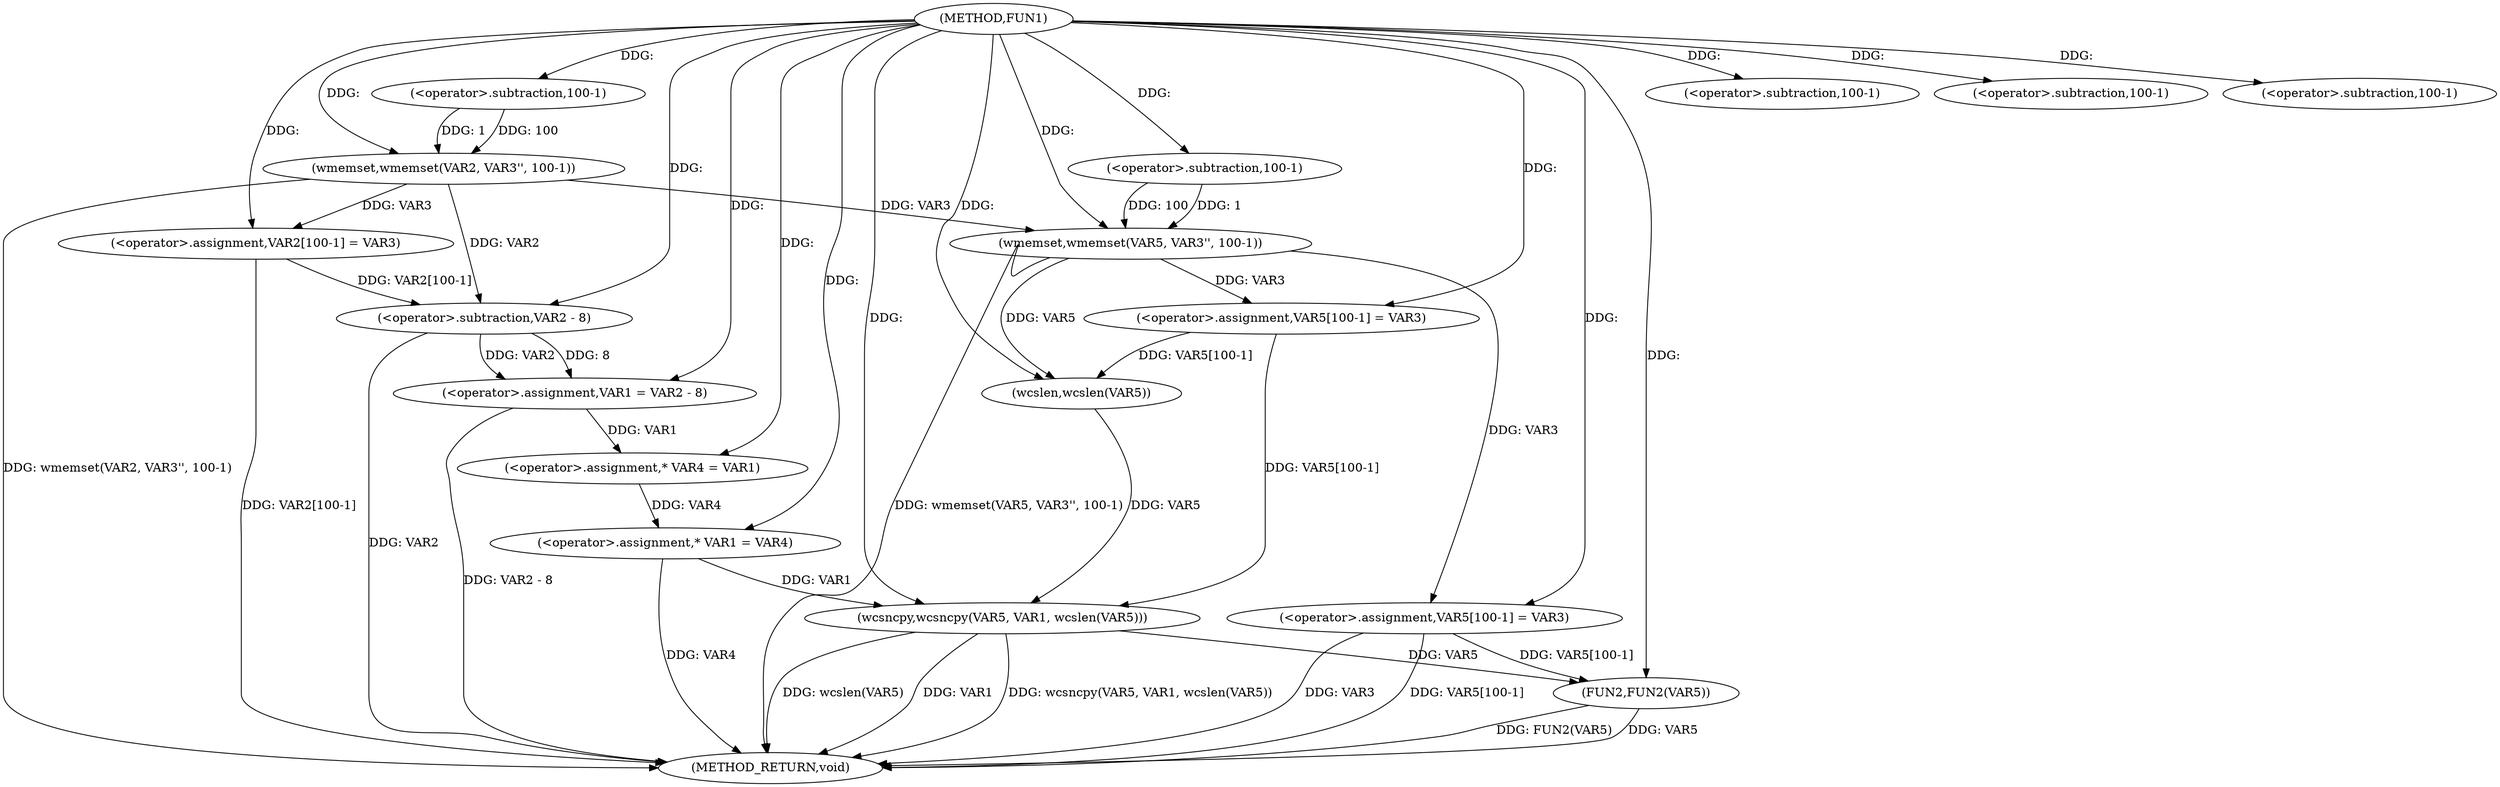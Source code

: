 digraph FUN1 {  
"1000100" [label = "(METHOD,FUN1)" ]
"1000160" [label = "(METHOD_RETURN,void)" ]
"1000104" [label = "(wmemset,wmemset(VAR2, VAR3'', 100-1))" ]
"1000107" [label = "(<operator>.subtraction,100-1)" ]
"1000110" [label = "(<operator>.assignment,VAR2[100-1] = VAR3)" ]
"1000113" [label = "(<operator>.subtraction,100-1)" ]
"1000117" [label = "(<operator>.assignment,VAR1 = VAR2 - 8)" ]
"1000119" [label = "(<operator>.subtraction,VAR2 - 8)" ]
"1000124" [label = "(<operator>.assignment,* VAR4 = VAR1)" ]
"1000128" [label = "(<operator>.assignment,* VAR1 = VAR4)" ]
"1000133" [label = "(wmemset,wmemset(VAR5, VAR3'', 100-1))" ]
"1000136" [label = "(<operator>.subtraction,100-1)" ]
"1000139" [label = "(<operator>.assignment,VAR5[100-1] = VAR3)" ]
"1000142" [label = "(<operator>.subtraction,100-1)" ]
"1000146" [label = "(wcsncpy,wcsncpy(VAR5, VAR1, wcslen(VAR5)))" ]
"1000149" [label = "(wcslen,wcslen(VAR5))" ]
"1000151" [label = "(<operator>.assignment,VAR5[100-1] = VAR3)" ]
"1000154" [label = "(<operator>.subtraction,100-1)" ]
"1000158" [label = "(FUN2,FUN2(VAR5))" ]
  "1000128" -> "1000160"  [ label = "DDG: VAR4"] 
  "1000151" -> "1000160"  [ label = "DDG: VAR3"] 
  "1000104" -> "1000160"  [ label = "DDG: wmemset(VAR2, VAR3'', 100-1)"] 
  "1000151" -> "1000160"  [ label = "DDG: VAR5[100-1]"] 
  "1000158" -> "1000160"  [ label = "DDG: FUN2(VAR5)"] 
  "1000133" -> "1000160"  [ label = "DDG: wmemset(VAR5, VAR3'', 100-1)"] 
  "1000117" -> "1000160"  [ label = "DDG: VAR2 - 8"] 
  "1000146" -> "1000160"  [ label = "DDG: wcsncpy(VAR5, VAR1, wcslen(VAR5))"] 
  "1000110" -> "1000160"  [ label = "DDG: VAR2[100-1]"] 
  "1000158" -> "1000160"  [ label = "DDG: VAR5"] 
  "1000146" -> "1000160"  [ label = "DDG: wcslen(VAR5)"] 
  "1000146" -> "1000160"  [ label = "DDG: VAR1"] 
  "1000119" -> "1000160"  [ label = "DDG: VAR2"] 
  "1000100" -> "1000104"  [ label = "DDG: "] 
  "1000107" -> "1000104"  [ label = "DDG: 100"] 
  "1000107" -> "1000104"  [ label = "DDG: 1"] 
  "1000100" -> "1000107"  [ label = "DDG: "] 
  "1000104" -> "1000110"  [ label = "DDG: VAR3"] 
  "1000100" -> "1000110"  [ label = "DDG: "] 
  "1000100" -> "1000113"  [ label = "DDG: "] 
  "1000119" -> "1000117"  [ label = "DDG: VAR2"] 
  "1000119" -> "1000117"  [ label = "DDG: 8"] 
  "1000100" -> "1000117"  [ label = "DDG: "] 
  "1000104" -> "1000119"  [ label = "DDG: VAR2"] 
  "1000110" -> "1000119"  [ label = "DDG: VAR2[100-1]"] 
  "1000100" -> "1000119"  [ label = "DDG: "] 
  "1000117" -> "1000124"  [ label = "DDG: VAR1"] 
  "1000100" -> "1000124"  [ label = "DDG: "] 
  "1000124" -> "1000128"  [ label = "DDG: VAR4"] 
  "1000100" -> "1000128"  [ label = "DDG: "] 
  "1000100" -> "1000133"  [ label = "DDG: "] 
  "1000104" -> "1000133"  [ label = "DDG: VAR3"] 
  "1000136" -> "1000133"  [ label = "DDG: 100"] 
  "1000136" -> "1000133"  [ label = "DDG: 1"] 
  "1000100" -> "1000136"  [ label = "DDG: "] 
  "1000133" -> "1000139"  [ label = "DDG: VAR3"] 
  "1000100" -> "1000139"  [ label = "DDG: "] 
  "1000100" -> "1000142"  [ label = "DDG: "] 
  "1000139" -> "1000146"  [ label = "DDG: VAR5[100-1]"] 
  "1000149" -> "1000146"  [ label = "DDG: VAR5"] 
  "1000100" -> "1000146"  [ label = "DDG: "] 
  "1000128" -> "1000146"  [ label = "DDG: VAR1"] 
  "1000139" -> "1000149"  [ label = "DDG: VAR5[100-1]"] 
  "1000133" -> "1000149"  [ label = "DDG: VAR5"] 
  "1000100" -> "1000149"  [ label = "DDG: "] 
  "1000100" -> "1000151"  [ label = "DDG: "] 
  "1000133" -> "1000151"  [ label = "DDG: VAR3"] 
  "1000100" -> "1000154"  [ label = "DDG: "] 
  "1000151" -> "1000158"  [ label = "DDG: VAR5[100-1]"] 
  "1000146" -> "1000158"  [ label = "DDG: VAR5"] 
  "1000100" -> "1000158"  [ label = "DDG: "] 
}
